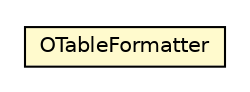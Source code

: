 #!/usr/local/bin/dot
#
# Class diagram 
# Generated by UMLGraph version R5_6-24-gf6e263 (http://www.umlgraph.org/)
#

digraph G {
	edge [fontname="Helvetica",fontsize=10,labelfontname="Helvetica",labelfontsize=10];
	node [fontname="Helvetica",fontsize=10,shape=plaintext];
	nodesep=0.25;
	ranksep=0.5;
	// com.orientechnologies.orient.console.OTableFormatter
	c4159350 [label=<<table title="com.orientechnologies.orient.console.OTableFormatter" border="0" cellborder="1" cellspacing="0" cellpadding="2" port="p" bgcolor="lemonChiffon" href="./OTableFormatter.html">
		<tr><td><table border="0" cellspacing="0" cellpadding="1">
<tr><td align="center" balign="center"> OTableFormatter </td></tr>
		</table></td></tr>
		</table>>, URL="./OTableFormatter.html", fontname="Helvetica", fontcolor="black", fontsize=10.0];
}

